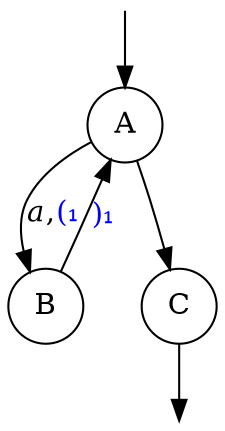 digraph {
    node [shape=circle]
    Q0 [style=invisible, height=0, width=0, fixedsize=true];
    Q1 [style=invisible, height=0, width=0, fixedsize=true];
    Q0 -> A;
    A -> B [label=<<i>a</i>,<FONT COLOR="blue">(₁</FONT>> ];
    B -> A [label=<<FONT COLOR="blue">)₁</FONT>> ];
    A -> C;
    C -> Q1;
}
